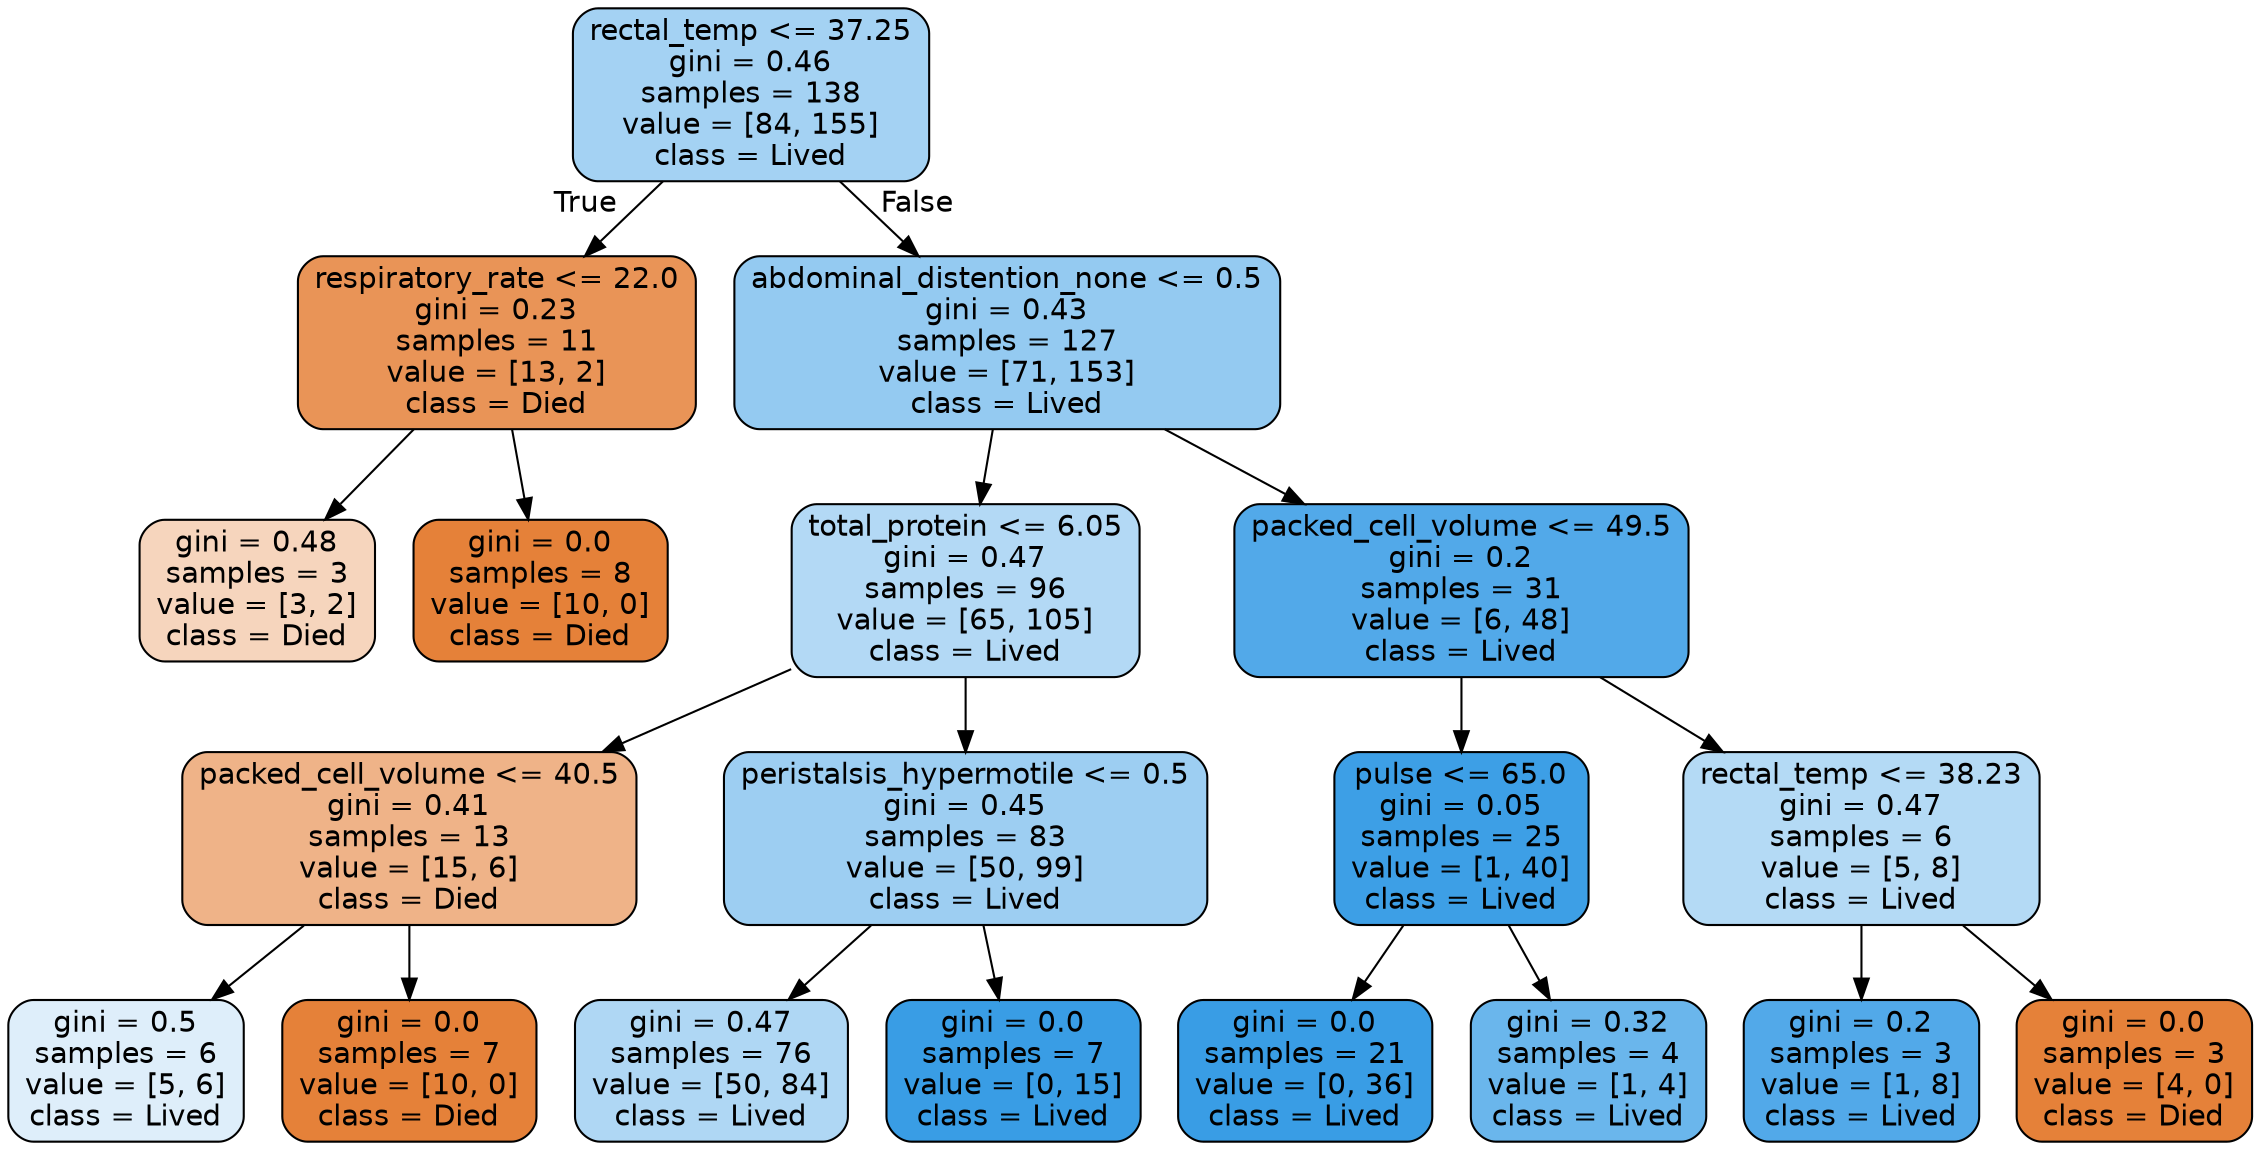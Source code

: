 digraph Tree {
node [shape=box, style="filled, rounded", color="black", fontname=helvetica] ;
edge [fontname=helvetica] ;
0 [label="rectal_temp <= 37.25\ngini = 0.46\nsamples = 138\nvalue = [84, 155]\nclass = Lived", fillcolor="#399de575"] ;
1 [label="respiratory_rate <= 22.0\ngini = 0.23\nsamples = 11\nvalue = [13, 2]\nclass = Died", fillcolor="#e58139d8"] ;
0 -> 1 [labeldistance=2.5, labelangle=45, headlabel="True"] ;
2 [label="gini = 0.48\nsamples = 3\nvalue = [3, 2]\nclass = Died", fillcolor="#e5813955"] ;
1 -> 2 ;
3 [label="gini = 0.0\nsamples = 8\nvalue = [10, 0]\nclass = Died", fillcolor="#e58139ff"] ;
1 -> 3 ;
4 [label="abdominal_distention_none <= 0.5\ngini = 0.43\nsamples = 127\nvalue = [71, 153]\nclass = Lived", fillcolor="#399de589"] ;
0 -> 4 [labeldistance=2.5, labelangle=-45, headlabel="False"] ;
5 [label="total_protein <= 6.05\ngini = 0.47\nsamples = 96\nvalue = [65, 105]\nclass = Lived", fillcolor="#399de561"] ;
4 -> 5 ;
6 [label="packed_cell_volume <= 40.5\ngini = 0.41\nsamples = 13\nvalue = [15, 6]\nclass = Died", fillcolor="#e5813999"] ;
5 -> 6 ;
7 [label="gini = 0.5\nsamples = 6\nvalue = [5, 6]\nclass = Lived", fillcolor="#399de52a"] ;
6 -> 7 ;
8 [label="gini = 0.0\nsamples = 7\nvalue = [10, 0]\nclass = Died", fillcolor="#e58139ff"] ;
6 -> 8 ;
9 [label="peristalsis_hypermotile <= 0.5\ngini = 0.45\nsamples = 83\nvalue = [50, 99]\nclass = Lived", fillcolor="#399de57e"] ;
5 -> 9 ;
10 [label="gini = 0.47\nsamples = 76\nvalue = [50, 84]\nclass = Lived", fillcolor="#399de567"] ;
9 -> 10 ;
11 [label="gini = 0.0\nsamples = 7\nvalue = [0, 15]\nclass = Lived", fillcolor="#399de5ff"] ;
9 -> 11 ;
12 [label="packed_cell_volume <= 49.5\ngini = 0.2\nsamples = 31\nvalue = [6, 48]\nclass = Lived", fillcolor="#399de5df"] ;
4 -> 12 ;
13 [label="pulse <= 65.0\ngini = 0.05\nsamples = 25\nvalue = [1, 40]\nclass = Lived", fillcolor="#399de5f9"] ;
12 -> 13 ;
14 [label="gini = 0.0\nsamples = 21\nvalue = [0, 36]\nclass = Lived", fillcolor="#399de5ff"] ;
13 -> 14 ;
15 [label="gini = 0.32\nsamples = 4\nvalue = [1, 4]\nclass = Lived", fillcolor="#399de5bf"] ;
13 -> 15 ;
16 [label="rectal_temp <= 38.23\ngini = 0.47\nsamples = 6\nvalue = [5, 8]\nclass = Lived", fillcolor="#399de560"] ;
12 -> 16 ;
17 [label="gini = 0.2\nsamples = 3\nvalue = [1, 8]\nclass = Lived", fillcolor="#399de5df"] ;
16 -> 17 ;
18 [label="gini = 0.0\nsamples = 3\nvalue = [4, 0]\nclass = Died", fillcolor="#e58139ff"] ;
16 -> 18 ;
}